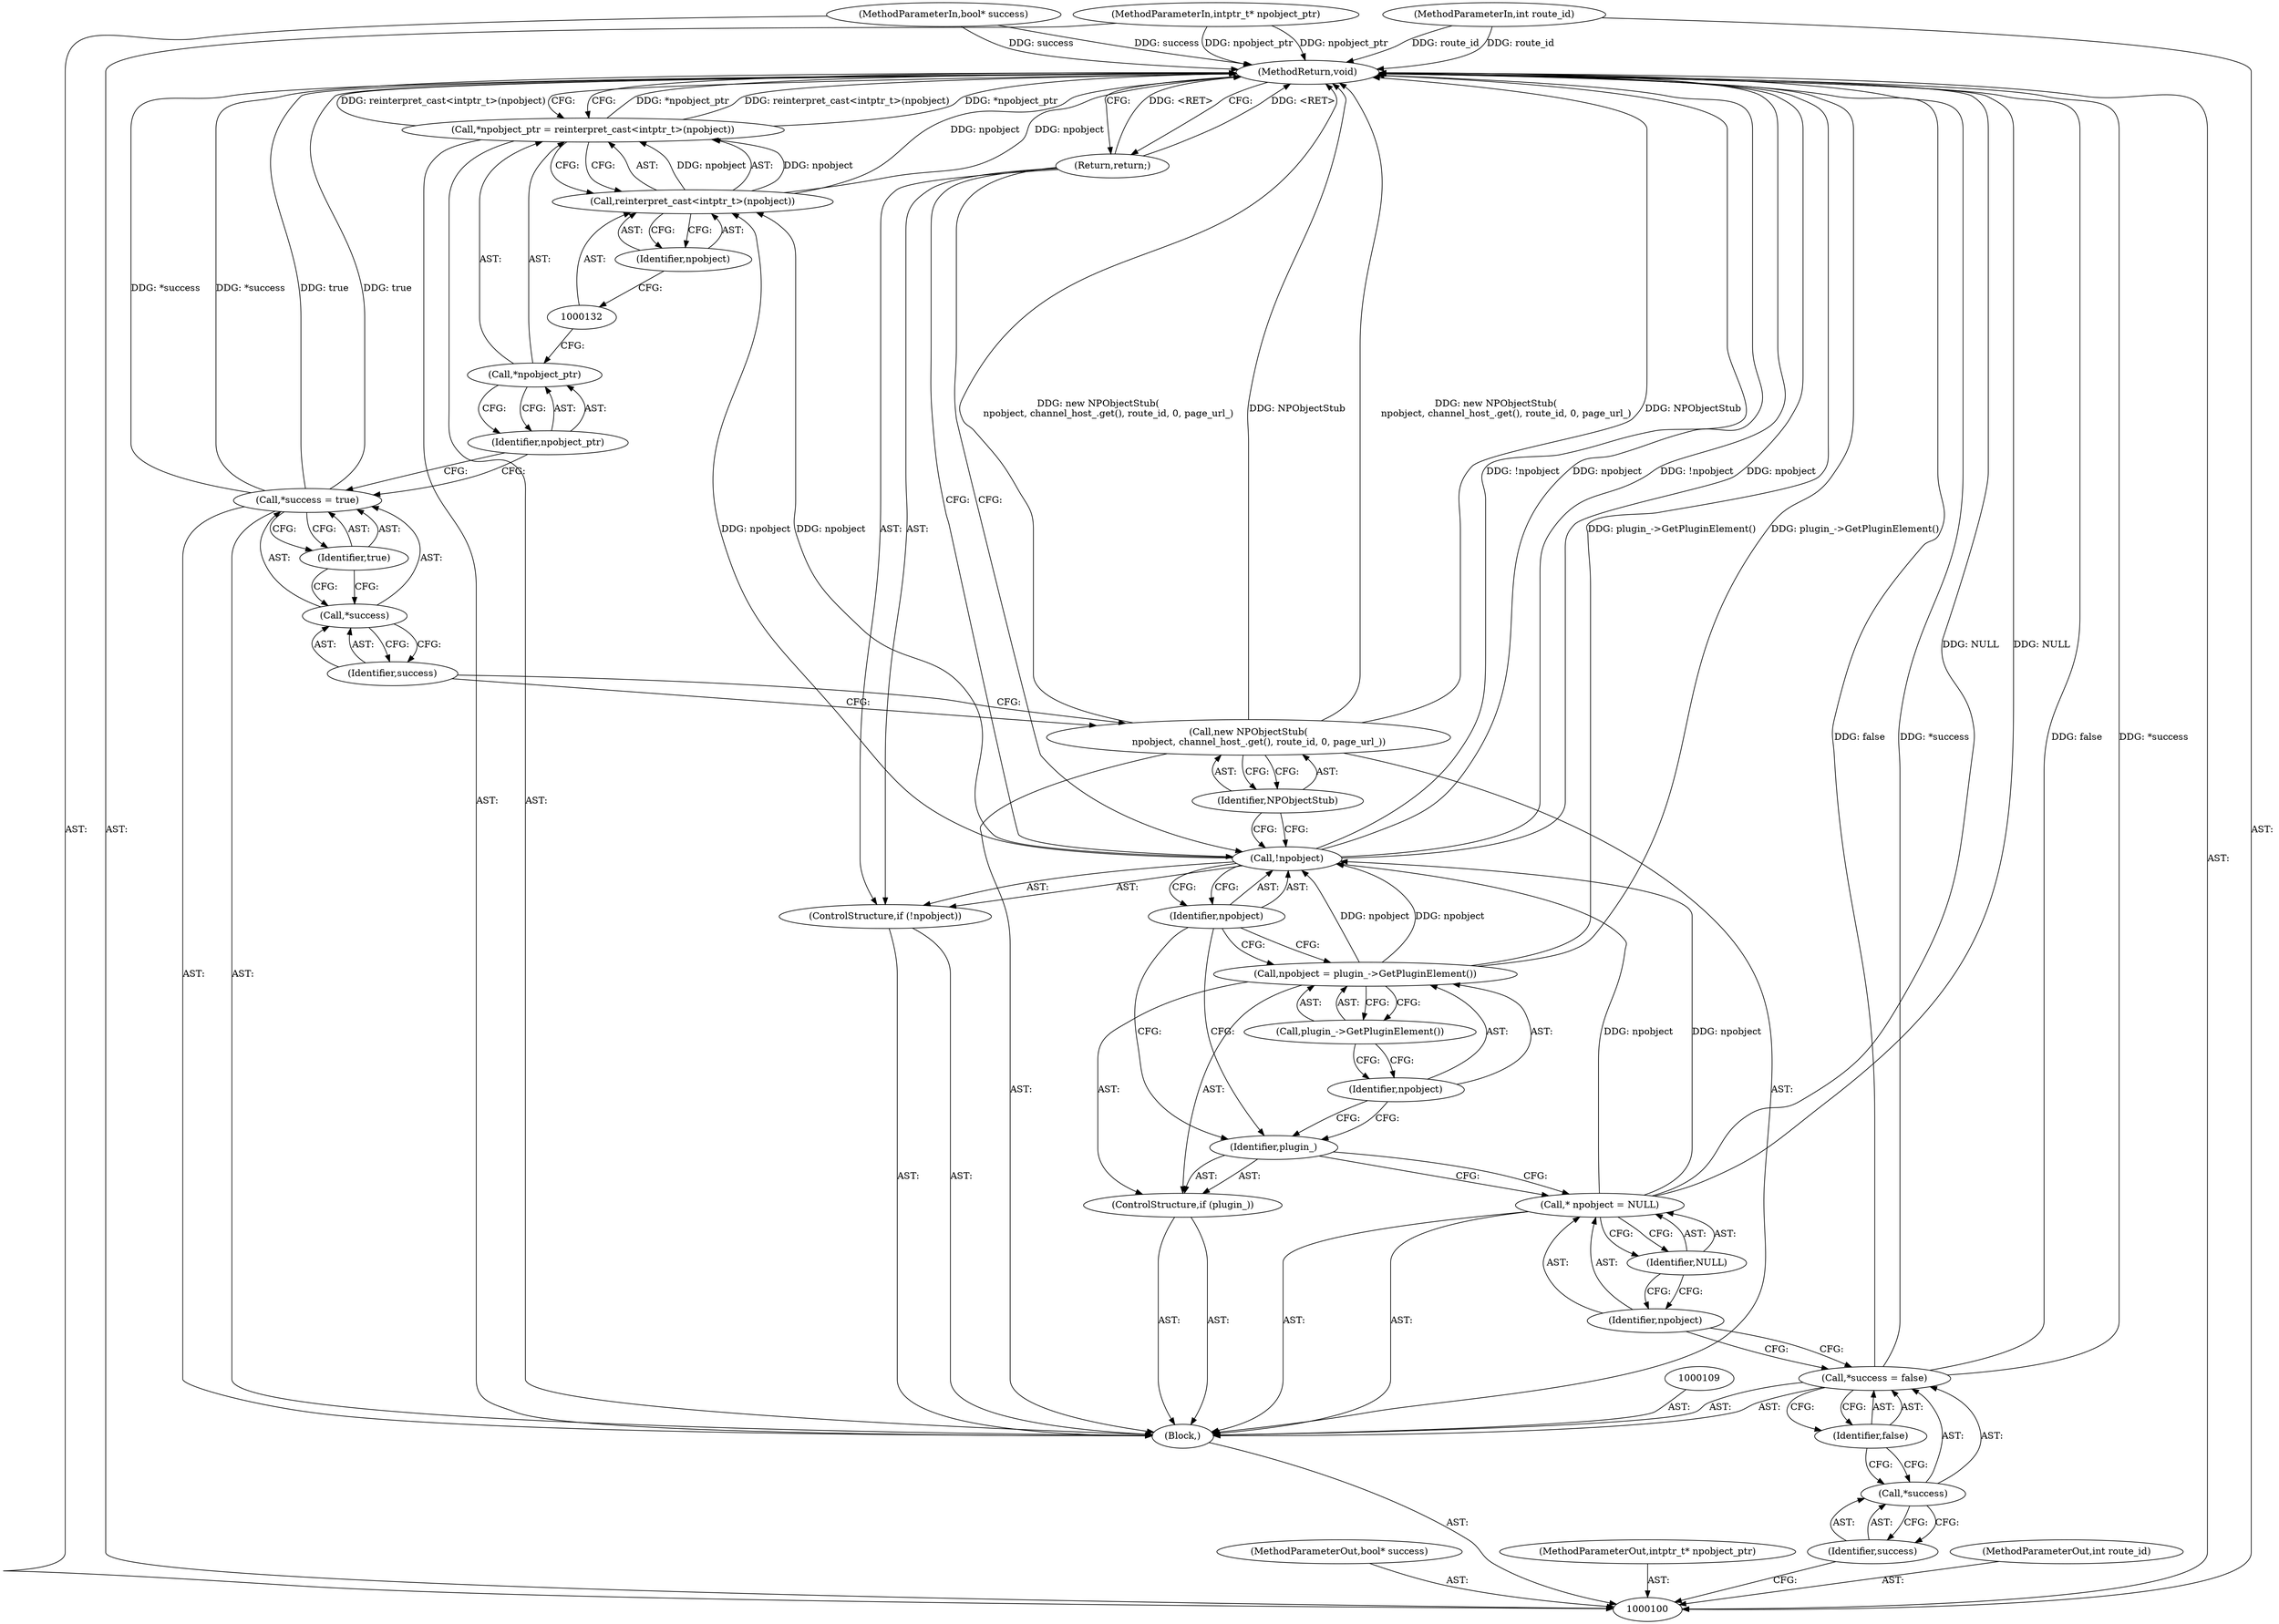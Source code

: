 digraph "1_Chrome_ea3d1d84be3d6f97bf50e76511c9e26af6895533_16" {
"1000134" [label="(MethodReturn,void)"];
"1000122" [label="(Call,new NPObjectStub(\n       npobject, channel_host_.get(), route_id, 0, page_url_))"];
"1000123" [label="(Identifier,NPObjectStub)"];
"1000127" [label="(Identifier,true)"];
"1000124" [label="(Call,*success = true)"];
"1000125" [label="(Call,*success)"];
"1000126" [label="(Identifier,success)"];
"1000131" [label="(Call,reinterpret_cast<intptr_t>(npobject))"];
"1000128" [label="(Call,*npobject_ptr = reinterpret_cast<intptr_t>(npobject))"];
"1000129" [label="(Call,*npobject_ptr)"];
"1000130" [label="(Identifier,npobject_ptr)"];
"1000133" [label="(Identifier,npobject)"];
"1000102" [label="(MethodParameterIn,bool* success)"];
"1000168" [label="(MethodParameterOut,bool* success)"];
"1000103" [label="(MethodParameterIn,intptr_t* npobject_ptr)"];
"1000169" [label="(MethodParameterOut,intptr_t* npobject_ptr)"];
"1000101" [label="(MethodParameterIn,int route_id)"];
"1000167" [label="(MethodParameterOut,int route_id)"];
"1000104" [label="(Block,)"];
"1000108" [label="(Identifier,false)"];
"1000105" [label="(Call,*success = false)"];
"1000106" [label="(Call,*success)"];
"1000107" [label="(Identifier,success)"];
"1000110" [label="(Call,* npobject = NULL)"];
"1000111" [label="(Identifier,npobject)"];
"1000112" [label="(Identifier,NULL)"];
"1000113" [label="(ControlStructure,if (plugin_))"];
"1000114" [label="(Identifier,plugin_)"];
"1000117" [label="(Call,plugin_->GetPluginElement())"];
"1000115" [label="(Call,npobject = plugin_->GetPluginElement())"];
"1000116" [label="(Identifier,npobject)"];
"1000118" [label="(ControlStructure,if (!npobject))"];
"1000119" [label="(Call,!npobject)"];
"1000120" [label="(Identifier,npobject)"];
"1000121" [label="(Return,return;)"];
"1000134" -> "1000100"  [label="AST: "];
"1000134" -> "1000121"  [label="CFG: "];
"1000134" -> "1000128"  [label="CFG: "];
"1000115" -> "1000134"  [label="DDG: plugin_->GetPluginElement()"];
"1000124" -> "1000134"  [label="DDG: *success"];
"1000124" -> "1000134"  [label="DDG: true"];
"1000105" -> "1000134"  [label="DDG: false"];
"1000105" -> "1000134"  [label="DDG: *success"];
"1000122" -> "1000134"  [label="DDG: NPObjectStub"];
"1000122" -> "1000134"  [label="DDG: new NPObjectStub(\n       npobject, channel_host_.get(), route_id, 0, page_url_)"];
"1000119" -> "1000134"  [label="DDG: !npobject"];
"1000119" -> "1000134"  [label="DDG: npobject"];
"1000128" -> "1000134"  [label="DDG: *npobject_ptr"];
"1000128" -> "1000134"  [label="DDG: reinterpret_cast<intptr_t>(npobject)"];
"1000103" -> "1000134"  [label="DDG: npobject_ptr"];
"1000131" -> "1000134"  [label="DDG: npobject"];
"1000102" -> "1000134"  [label="DDG: success"];
"1000110" -> "1000134"  [label="DDG: NULL"];
"1000101" -> "1000134"  [label="DDG: route_id"];
"1000121" -> "1000134"  [label="DDG: <RET>"];
"1000122" -> "1000104"  [label="AST: "];
"1000122" -> "1000123"  [label="CFG: "];
"1000123" -> "1000122"  [label="AST: "];
"1000126" -> "1000122"  [label="CFG: "];
"1000122" -> "1000134"  [label="DDG: NPObjectStub"];
"1000122" -> "1000134"  [label="DDG: new NPObjectStub(\n       npobject, channel_host_.get(), route_id, 0, page_url_)"];
"1000123" -> "1000122"  [label="AST: "];
"1000123" -> "1000119"  [label="CFG: "];
"1000122" -> "1000123"  [label="CFG: "];
"1000127" -> "1000124"  [label="AST: "];
"1000127" -> "1000125"  [label="CFG: "];
"1000124" -> "1000127"  [label="CFG: "];
"1000124" -> "1000104"  [label="AST: "];
"1000124" -> "1000127"  [label="CFG: "];
"1000125" -> "1000124"  [label="AST: "];
"1000127" -> "1000124"  [label="AST: "];
"1000130" -> "1000124"  [label="CFG: "];
"1000124" -> "1000134"  [label="DDG: *success"];
"1000124" -> "1000134"  [label="DDG: true"];
"1000125" -> "1000124"  [label="AST: "];
"1000125" -> "1000126"  [label="CFG: "];
"1000126" -> "1000125"  [label="AST: "];
"1000127" -> "1000125"  [label="CFG: "];
"1000126" -> "1000125"  [label="AST: "];
"1000126" -> "1000122"  [label="CFG: "];
"1000125" -> "1000126"  [label="CFG: "];
"1000131" -> "1000128"  [label="AST: "];
"1000131" -> "1000133"  [label="CFG: "];
"1000132" -> "1000131"  [label="AST: "];
"1000133" -> "1000131"  [label="AST: "];
"1000128" -> "1000131"  [label="CFG: "];
"1000131" -> "1000134"  [label="DDG: npobject"];
"1000131" -> "1000128"  [label="DDG: npobject"];
"1000119" -> "1000131"  [label="DDG: npobject"];
"1000128" -> "1000104"  [label="AST: "];
"1000128" -> "1000131"  [label="CFG: "];
"1000129" -> "1000128"  [label="AST: "];
"1000131" -> "1000128"  [label="AST: "];
"1000134" -> "1000128"  [label="CFG: "];
"1000128" -> "1000134"  [label="DDG: *npobject_ptr"];
"1000128" -> "1000134"  [label="DDG: reinterpret_cast<intptr_t>(npobject)"];
"1000131" -> "1000128"  [label="DDG: npobject"];
"1000129" -> "1000128"  [label="AST: "];
"1000129" -> "1000130"  [label="CFG: "];
"1000130" -> "1000129"  [label="AST: "];
"1000132" -> "1000129"  [label="CFG: "];
"1000130" -> "1000129"  [label="AST: "];
"1000130" -> "1000124"  [label="CFG: "];
"1000129" -> "1000130"  [label="CFG: "];
"1000133" -> "1000131"  [label="AST: "];
"1000133" -> "1000132"  [label="CFG: "];
"1000131" -> "1000133"  [label="CFG: "];
"1000102" -> "1000100"  [label="AST: "];
"1000102" -> "1000134"  [label="DDG: success"];
"1000168" -> "1000100"  [label="AST: "];
"1000103" -> "1000100"  [label="AST: "];
"1000103" -> "1000134"  [label="DDG: npobject_ptr"];
"1000169" -> "1000100"  [label="AST: "];
"1000101" -> "1000100"  [label="AST: "];
"1000101" -> "1000134"  [label="DDG: route_id"];
"1000167" -> "1000100"  [label="AST: "];
"1000104" -> "1000100"  [label="AST: "];
"1000105" -> "1000104"  [label="AST: "];
"1000109" -> "1000104"  [label="AST: "];
"1000110" -> "1000104"  [label="AST: "];
"1000113" -> "1000104"  [label="AST: "];
"1000118" -> "1000104"  [label="AST: "];
"1000122" -> "1000104"  [label="AST: "];
"1000124" -> "1000104"  [label="AST: "];
"1000128" -> "1000104"  [label="AST: "];
"1000108" -> "1000105"  [label="AST: "];
"1000108" -> "1000106"  [label="CFG: "];
"1000105" -> "1000108"  [label="CFG: "];
"1000105" -> "1000104"  [label="AST: "];
"1000105" -> "1000108"  [label="CFG: "];
"1000106" -> "1000105"  [label="AST: "];
"1000108" -> "1000105"  [label="AST: "];
"1000111" -> "1000105"  [label="CFG: "];
"1000105" -> "1000134"  [label="DDG: false"];
"1000105" -> "1000134"  [label="DDG: *success"];
"1000106" -> "1000105"  [label="AST: "];
"1000106" -> "1000107"  [label="CFG: "];
"1000107" -> "1000106"  [label="AST: "];
"1000108" -> "1000106"  [label="CFG: "];
"1000107" -> "1000106"  [label="AST: "];
"1000107" -> "1000100"  [label="CFG: "];
"1000106" -> "1000107"  [label="CFG: "];
"1000110" -> "1000104"  [label="AST: "];
"1000110" -> "1000112"  [label="CFG: "];
"1000111" -> "1000110"  [label="AST: "];
"1000112" -> "1000110"  [label="AST: "];
"1000114" -> "1000110"  [label="CFG: "];
"1000110" -> "1000134"  [label="DDG: NULL"];
"1000110" -> "1000119"  [label="DDG: npobject"];
"1000111" -> "1000110"  [label="AST: "];
"1000111" -> "1000105"  [label="CFG: "];
"1000112" -> "1000111"  [label="CFG: "];
"1000112" -> "1000110"  [label="AST: "];
"1000112" -> "1000111"  [label="CFG: "];
"1000110" -> "1000112"  [label="CFG: "];
"1000113" -> "1000104"  [label="AST: "];
"1000114" -> "1000113"  [label="AST: "];
"1000115" -> "1000113"  [label="AST: "];
"1000114" -> "1000113"  [label="AST: "];
"1000114" -> "1000110"  [label="CFG: "];
"1000116" -> "1000114"  [label="CFG: "];
"1000120" -> "1000114"  [label="CFG: "];
"1000117" -> "1000115"  [label="AST: "];
"1000117" -> "1000116"  [label="CFG: "];
"1000115" -> "1000117"  [label="CFG: "];
"1000115" -> "1000113"  [label="AST: "];
"1000115" -> "1000117"  [label="CFG: "];
"1000116" -> "1000115"  [label="AST: "];
"1000117" -> "1000115"  [label="AST: "];
"1000120" -> "1000115"  [label="CFG: "];
"1000115" -> "1000134"  [label="DDG: plugin_->GetPluginElement()"];
"1000115" -> "1000119"  [label="DDG: npobject"];
"1000116" -> "1000115"  [label="AST: "];
"1000116" -> "1000114"  [label="CFG: "];
"1000117" -> "1000116"  [label="CFG: "];
"1000118" -> "1000104"  [label="AST: "];
"1000119" -> "1000118"  [label="AST: "];
"1000121" -> "1000118"  [label="AST: "];
"1000119" -> "1000118"  [label="AST: "];
"1000119" -> "1000120"  [label="CFG: "];
"1000120" -> "1000119"  [label="AST: "];
"1000121" -> "1000119"  [label="CFG: "];
"1000123" -> "1000119"  [label="CFG: "];
"1000119" -> "1000134"  [label="DDG: !npobject"];
"1000119" -> "1000134"  [label="DDG: npobject"];
"1000110" -> "1000119"  [label="DDG: npobject"];
"1000115" -> "1000119"  [label="DDG: npobject"];
"1000119" -> "1000131"  [label="DDG: npobject"];
"1000120" -> "1000119"  [label="AST: "];
"1000120" -> "1000115"  [label="CFG: "];
"1000120" -> "1000114"  [label="CFG: "];
"1000119" -> "1000120"  [label="CFG: "];
"1000121" -> "1000118"  [label="AST: "];
"1000121" -> "1000119"  [label="CFG: "];
"1000134" -> "1000121"  [label="CFG: "];
"1000121" -> "1000134"  [label="DDG: <RET>"];
}
